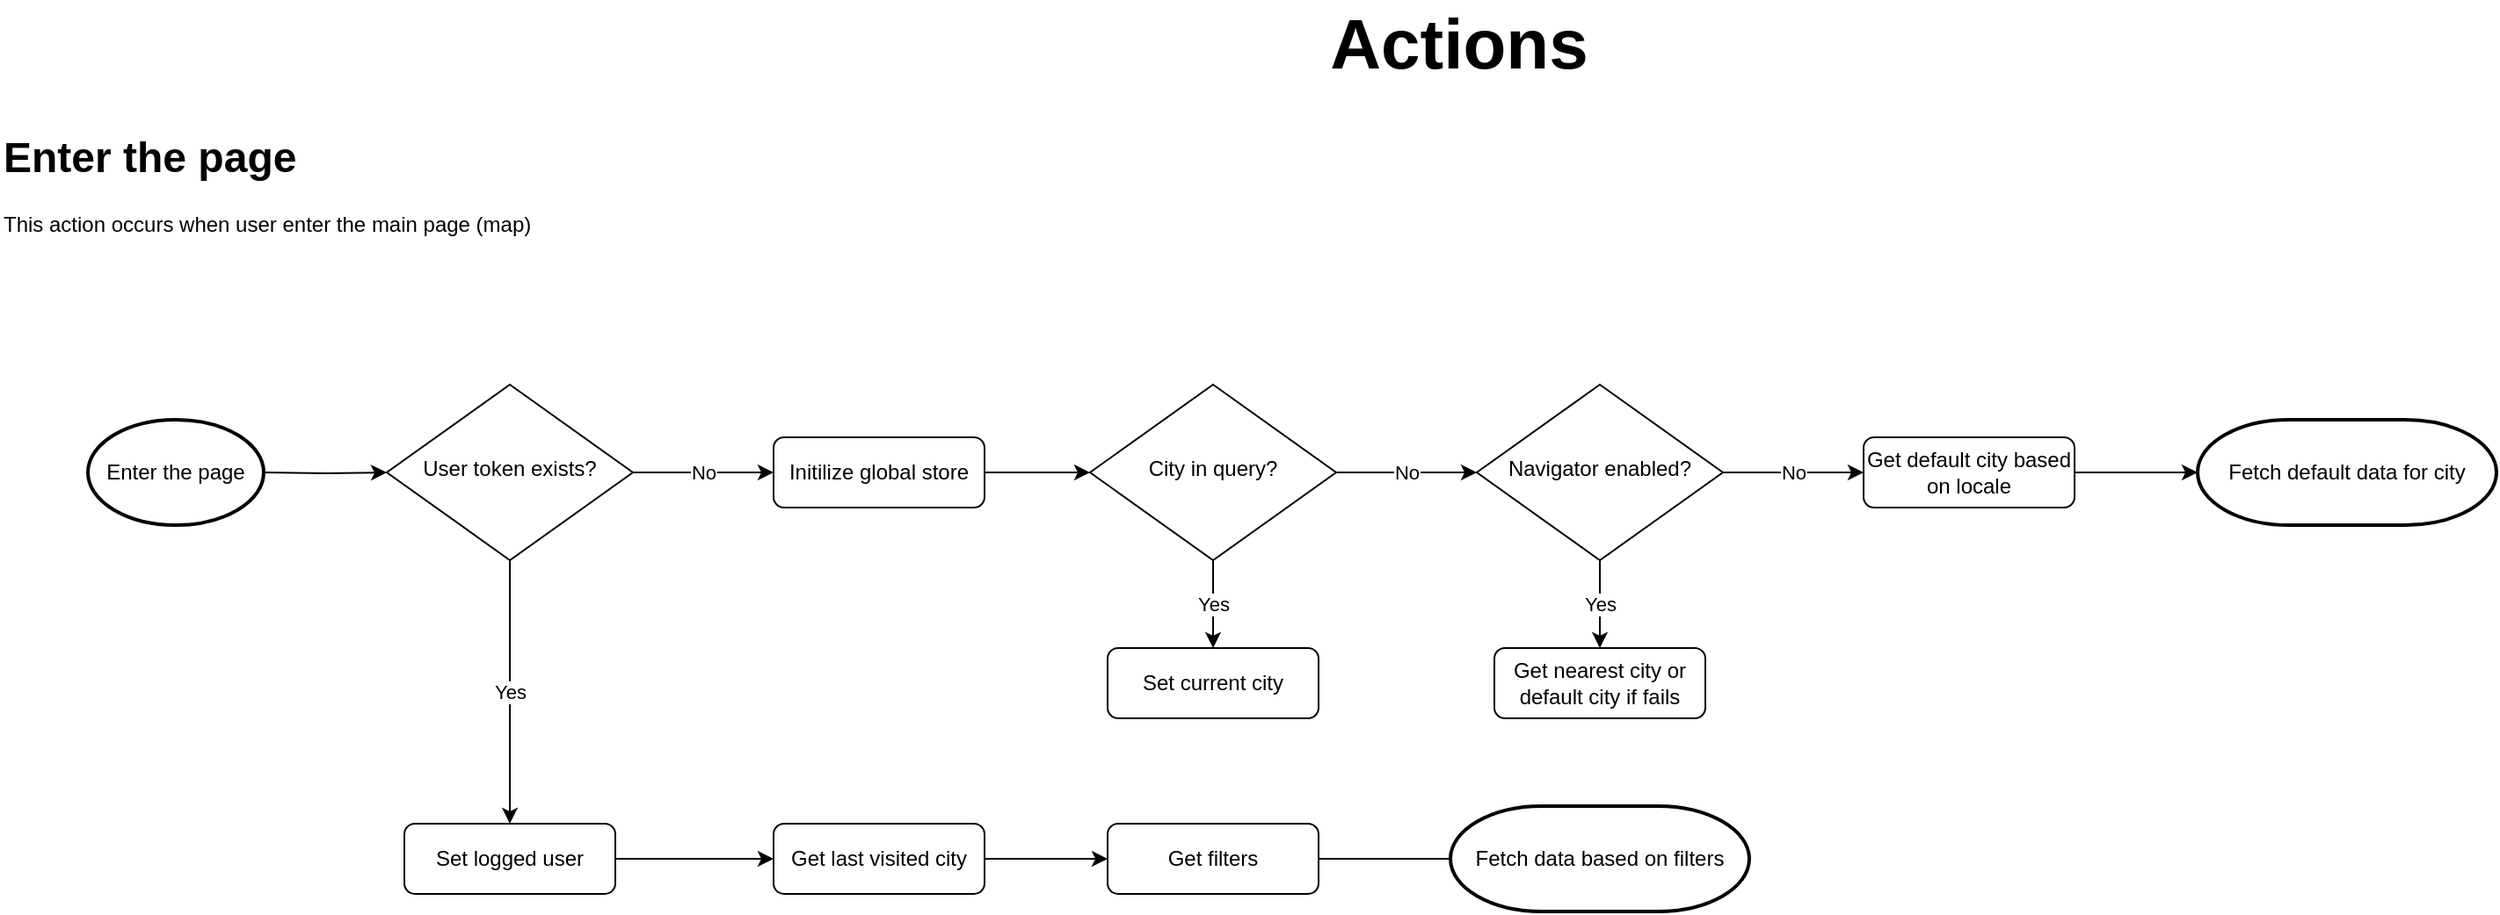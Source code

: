 <mxfile version="24.4.10" type="device">
  <diagram id="C5RBs43oDa-KdzZeNtuy" name="Page-1">
    <mxGraphModel dx="1750" dy="883" grid="1" gridSize="10" guides="1" tooltips="1" connect="1" arrows="1" fold="1" page="1" pageScale="1" pageWidth="827" pageHeight="1169" math="0" shadow="0">
      <root>
        <mxCell id="WIyWlLk6GJQsqaUBKTNV-0" />
        <mxCell id="WIyWlLk6GJQsqaUBKTNV-1" parent="WIyWlLk6GJQsqaUBKTNV-0" />
        <mxCell id="gbu5a8fio2I_UsqKPN-Q-2" style="edgeStyle=orthogonalEdgeStyle;rounded=0;orthogonalLoop=1;jettySize=auto;html=1;entryX=0;entryY=0.5;entryDx=0;entryDy=0;" edge="1" parent="WIyWlLk6GJQsqaUBKTNV-1" target="WIyWlLk6GJQsqaUBKTNV-10">
          <mxGeometry relative="1" as="geometry">
            <mxPoint x="200" y="270.0" as="sourcePoint" />
          </mxGeometry>
        </mxCell>
        <mxCell id="WIyWlLk6GJQsqaUBKTNV-10" value="User token exists?" style="rhombus;whiteSpace=wrap;html=1;shadow=0;fontFamily=Helvetica;fontSize=12;align=center;strokeWidth=1;spacing=6;spacingTop=-4;" parent="WIyWlLk6GJQsqaUBKTNV-1" vertex="1">
          <mxGeometry x="270" y="220" width="140" height="100" as="geometry" />
        </mxCell>
        <mxCell id="gbu5a8fio2I_UsqKPN-Q-20" style="edgeStyle=orthogonalEdgeStyle;rounded=0;orthogonalLoop=1;jettySize=auto;html=1;entryX=0;entryY=0.5;entryDx=0;entryDy=0;" edge="1" parent="WIyWlLk6GJQsqaUBKTNV-1" source="WIyWlLk6GJQsqaUBKTNV-11" target="gbu5a8fio2I_UsqKPN-Q-58">
          <mxGeometry relative="1" as="geometry" />
        </mxCell>
        <mxCell id="WIyWlLk6GJQsqaUBKTNV-11" value="Set logged user" style="rounded=1;whiteSpace=wrap;html=1;fontSize=12;glass=0;strokeWidth=1;shadow=0;" parent="WIyWlLk6GJQsqaUBKTNV-1" vertex="1">
          <mxGeometry x="280" y="470" width="120" height="40" as="geometry" />
        </mxCell>
        <mxCell id="gbu5a8fio2I_UsqKPN-Q-0" value="&lt;h1 style=&quot;margin-top: 0px;&quot;&gt;Enter the page&lt;/h1&gt;&lt;div&gt;This action occurs when user enter the main page (map)&lt;/div&gt;&lt;div&gt;&lt;br&gt;&lt;/div&gt;" style="text;html=1;whiteSpace=wrap;overflow=hidden;rounded=0;" vertex="1" parent="WIyWlLk6GJQsqaUBKTNV-1">
          <mxGeometry x="50" y="70" width="350" height="120" as="geometry" />
        </mxCell>
        <mxCell id="gbu5a8fio2I_UsqKPN-Q-1" value="&lt;b&gt;&lt;font style=&quot;font-size: 40px;&quot;&gt;Actions&lt;/font&gt;&lt;/b&gt;" style="text;html=1;align=center;verticalAlign=middle;whiteSpace=wrap;rounded=0;" vertex="1" parent="WIyWlLk6GJQsqaUBKTNV-1">
          <mxGeometry x="790" y="10" width="180" height="30" as="geometry" />
        </mxCell>
        <mxCell id="gbu5a8fio2I_UsqKPN-Q-24" style="edgeStyle=orthogonalEdgeStyle;rounded=0;orthogonalLoop=1;jettySize=auto;html=1;entryX=0;entryY=0.5;entryDx=0;entryDy=0;" edge="1" parent="WIyWlLk6GJQsqaUBKTNV-1" source="gbu5a8fio2I_UsqKPN-Q-4" target="gbu5a8fio2I_UsqKPN-Q-23">
          <mxGeometry relative="1" as="geometry" />
        </mxCell>
        <mxCell id="gbu5a8fio2I_UsqKPN-Q-4" value="Initilize global store" style="rounded=1;whiteSpace=wrap;html=1;fontSize=12;glass=0;strokeWidth=1;shadow=0;" vertex="1" parent="WIyWlLk6GJQsqaUBKTNV-1">
          <mxGeometry x="490" y="250" width="120" height="40" as="geometry" />
        </mxCell>
        <mxCell id="gbu5a8fio2I_UsqKPN-Q-9" value="" style="endArrow=classic;html=1;rounded=0;exitX=1;exitY=0.5;exitDx=0;exitDy=0;entryX=0;entryY=0.5;entryDx=0;entryDy=0;" edge="1" parent="WIyWlLk6GJQsqaUBKTNV-1" source="WIyWlLk6GJQsqaUBKTNV-10" target="gbu5a8fio2I_UsqKPN-Q-4">
          <mxGeometry relative="1" as="geometry">
            <mxPoint x="390" y="400" as="sourcePoint" />
            <mxPoint x="490" y="400" as="targetPoint" />
          </mxGeometry>
        </mxCell>
        <mxCell id="gbu5a8fio2I_UsqKPN-Q-10" value="No" style="edgeLabel;resizable=0;html=1;;align=center;verticalAlign=middle;" connectable="0" vertex="1" parent="gbu5a8fio2I_UsqKPN-Q-9">
          <mxGeometry relative="1" as="geometry" />
        </mxCell>
        <mxCell id="gbu5a8fio2I_UsqKPN-Q-12" value="" style="endArrow=classic;html=1;rounded=0;exitX=0.5;exitY=1;exitDx=0;exitDy=0;entryX=0.5;entryY=0;entryDx=0;entryDy=0;" edge="1" parent="WIyWlLk6GJQsqaUBKTNV-1" source="WIyWlLk6GJQsqaUBKTNV-10" target="WIyWlLk6GJQsqaUBKTNV-11">
          <mxGeometry relative="1" as="geometry">
            <mxPoint x="420" y="280" as="sourcePoint" />
            <mxPoint x="540" y="280" as="targetPoint" />
          </mxGeometry>
        </mxCell>
        <mxCell id="gbu5a8fio2I_UsqKPN-Q-13" value="Yes" style="edgeLabel;resizable=0;html=1;;align=center;verticalAlign=middle;" connectable="0" vertex="1" parent="gbu5a8fio2I_UsqKPN-Q-12">
          <mxGeometry relative="1" as="geometry" />
        </mxCell>
        <mxCell id="gbu5a8fio2I_UsqKPN-Q-18" value="Enter the page" style="strokeWidth=2;html=1;shape=mxgraph.flowchart.start_1;whiteSpace=wrap;" vertex="1" parent="WIyWlLk6GJQsqaUBKTNV-1">
          <mxGeometry x="100" y="240" width="100" height="60" as="geometry" />
        </mxCell>
        <mxCell id="gbu5a8fio2I_UsqKPN-Q-23" value="City in query?" style="rhombus;whiteSpace=wrap;html=1;shadow=0;fontFamily=Helvetica;fontSize=12;align=center;strokeWidth=1;spacing=6;spacingTop=-4;" vertex="1" parent="WIyWlLk6GJQsqaUBKTNV-1">
          <mxGeometry x="670" y="220" width="140" height="100" as="geometry" />
        </mxCell>
        <mxCell id="gbu5a8fio2I_UsqKPN-Q-29" value="" style="endArrow=classic;html=1;rounded=0;exitX=1;exitY=0.5;exitDx=0;exitDy=0;entryX=0;entryY=0.5;entryDx=0;entryDy=0;" edge="1" parent="WIyWlLk6GJQsqaUBKTNV-1" source="gbu5a8fio2I_UsqKPN-Q-23" target="gbu5a8fio2I_UsqKPN-Q-37">
          <mxGeometry relative="1" as="geometry">
            <mxPoint x="810" y="269.47" as="sourcePoint" />
            <mxPoint x="890" y="269.47" as="targetPoint" />
          </mxGeometry>
        </mxCell>
        <mxCell id="gbu5a8fio2I_UsqKPN-Q-30" value="No" style="edgeLabel;resizable=0;html=1;;align=center;verticalAlign=middle;" connectable="0" vertex="1" parent="gbu5a8fio2I_UsqKPN-Q-29">
          <mxGeometry relative="1" as="geometry" />
        </mxCell>
        <mxCell id="gbu5a8fio2I_UsqKPN-Q-31" value="Set current city" style="rounded=1;whiteSpace=wrap;html=1;fontSize=12;glass=0;strokeWidth=1;shadow=0;" vertex="1" parent="WIyWlLk6GJQsqaUBKTNV-1">
          <mxGeometry x="680" y="370" width="120" height="40" as="geometry" />
        </mxCell>
        <mxCell id="gbu5a8fio2I_UsqKPN-Q-34" value="" style="endArrow=classic;html=1;rounded=0;exitX=0.5;exitY=1;exitDx=0;exitDy=0;entryX=0.5;entryY=0;entryDx=0;entryDy=0;" edge="1" parent="WIyWlLk6GJQsqaUBKTNV-1" source="gbu5a8fio2I_UsqKPN-Q-23" target="gbu5a8fio2I_UsqKPN-Q-31">
          <mxGeometry relative="1" as="geometry">
            <mxPoint x="739.47" y="330" as="sourcePoint" />
            <mxPoint x="740" y="350" as="targetPoint" />
          </mxGeometry>
        </mxCell>
        <mxCell id="gbu5a8fio2I_UsqKPN-Q-35" value="Yes" style="edgeLabel;resizable=0;html=1;;align=center;verticalAlign=middle;" connectable="0" vertex="1" parent="gbu5a8fio2I_UsqKPN-Q-34">
          <mxGeometry relative="1" as="geometry" />
        </mxCell>
        <mxCell id="gbu5a8fio2I_UsqKPN-Q-37" value="Navigator enabled?" style="rhombus;whiteSpace=wrap;html=1;shadow=0;fontFamily=Helvetica;fontSize=12;align=center;strokeWidth=1;spacing=6;spacingTop=-4;" vertex="1" parent="WIyWlLk6GJQsqaUBKTNV-1">
          <mxGeometry x="890" y="220" width="140" height="100" as="geometry" />
        </mxCell>
        <mxCell id="gbu5a8fio2I_UsqKPN-Q-48" value="" style="endArrow=classic;html=1;rounded=0;exitX=0.5;exitY=1;exitDx=0;exitDy=0;entryX=0.5;entryY=0;entryDx=0;entryDy=0;" edge="1" parent="WIyWlLk6GJQsqaUBKTNV-1" source="gbu5a8fio2I_UsqKPN-Q-37" target="gbu5a8fio2I_UsqKPN-Q-51">
          <mxGeometry relative="1" as="geometry">
            <mxPoint x="920" y="400" as="sourcePoint" />
            <mxPoint x="960" y="350" as="targetPoint" />
          </mxGeometry>
        </mxCell>
        <mxCell id="gbu5a8fio2I_UsqKPN-Q-49" value="Yes" style="edgeLabel;resizable=0;html=1;;align=center;verticalAlign=middle;" connectable="0" vertex="1" parent="gbu5a8fio2I_UsqKPN-Q-48">
          <mxGeometry relative="1" as="geometry" />
        </mxCell>
        <mxCell id="gbu5a8fio2I_UsqKPN-Q-51" value="Get nearest city or default city if fails" style="rounded=1;whiteSpace=wrap;html=1;fontSize=12;glass=0;strokeWidth=1;shadow=0;" vertex="1" parent="WIyWlLk6GJQsqaUBKTNV-1">
          <mxGeometry x="900" y="370" width="120" height="40" as="geometry" />
        </mxCell>
        <mxCell id="gbu5a8fio2I_UsqKPN-Q-62" style="edgeStyle=orthogonalEdgeStyle;rounded=0;orthogonalLoop=1;jettySize=auto;html=1;entryX=0;entryY=0.5;entryDx=0;entryDy=0;" edge="1" parent="WIyWlLk6GJQsqaUBKTNV-1" source="gbu5a8fio2I_UsqKPN-Q-53">
          <mxGeometry relative="1" as="geometry">
            <mxPoint x="1300" y="270" as="targetPoint" />
          </mxGeometry>
        </mxCell>
        <mxCell id="gbu5a8fio2I_UsqKPN-Q-53" value="Get default city based on locale" style="rounded=1;whiteSpace=wrap;html=1;fontSize=12;glass=0;strokeWidth=1;shadow=0;" vertex="1" parent="WIyWlLk6GJQsqaUBKTNV-1">
          <mxGeometry x="1110" y="250" width="120" height="40" as="geometry" />
        </mxCell>
        <mxCell id="gbu5a8fio2I_UsqKPN-Q-55" value="" style="endArrow=classic;html=1;rounded=0;exitX=1;exitY=0.5;exitDx=0;exitDy=0;entryX=0;entryY=0.5;entryDx=0;entryDy=0;" edge="1" parent="WIyWlLk6GJQsqaUBKTNV-1" source="gbu5a8fio2I_UsqKPN-Q-37" target="gbu5a8fio2I_UsqKPN-Q-53">
          <mxGeometry relative="1" as="geometry">
            <mxPoint x="820" y="280" as="sourcePoint" />
            <mxPoint x="900" y="280" as="targetPoint" />
          </mxGeometry>
        </mxCell>
        <mxCell id="gbu5a8fio2I_UsqKPN-Q-56" value="No" style="edgeLabel;resizable=0;html=1;;align=center;verticalAlign=middle;" connectable="0" vertex="1" parent="gbu5a8fio2I_UsqKPN-Q-55">
          <mxGeometry relative="1" as="geometry" />
        </mxCell>
        <mxCell id="gbu5a8fio2I_UsqKPN-Q-64" style="edgeStyle=orthogonalEdgeStyle;rounded=0;orthogonalLoop=1;jettySize=auto;html=1;entryX=0;entryY=0.5;entryDx=0;entryDy=0;" edge="1" parent="WIyWlLk6GJQsqaUBKTNV-1" source="gbu5a8fio2I_UsqKPN-Q-57">
          <mxGeometry relative="1" as="geometry">
            <mxPoint x="900" y="490" as="targetPoint" />
          </mxGeometry>
        </mxCell>
        <mxCell id="gbu5a8fio2I_UsqKPN-Q-57" value="Get filters" style="rounded=1;whiteSpace=wrap;html=1;fontSize=12;glass=0;strokeWidth=1;shadow=0;" vertex="1" parent="WIyWlLk6GJQsqaUBKTNV-1">
          <mxGeometry x="680" y="470" width="120" height="40" as="geometry" />
        </mxCell>
        <mxCell id="gbu5a8fio2I_UsqKPN-Q-59" style="edgeStyle=orthogonalEdgeStyle;rounded=0;orthogonalLoop=1;jettySize=auto;html=1;entryX=0;entryY=0.5;entryDx=0;entryDy=0;" edge="1" parent="WIyWlLk6GJQsqaUBKTNV-1" source="gbu5a8fio2I_UsqKPN-Q-58" target="gbu5a8fio2I_UsqKPN-Q-57">
          <mxGeometry relative="1" as="geometry" />
        </mxCell>
        <mxCell id="gbu5a8fio2I_UsqKPN-Q-58" value="Get last visited city" style="rounded=1;whiteSpace=wrap;html=1;fontSize=12;glass=0;strokeWidth=1;shadow=0;" vertex="1" parent="WIyWlLk6GJQsqaUBKTNV-1">
          <mxGeometry x="490" y="470" width="120" height="40" as="geometry" />
        </mxCell>
        <mxCell id="gbu5a8fio2I_UsqKPN-Q-65" value="Fetch data based on filters" style="strokeWidth=2;html=1;shape=mxgraph.flowchart.terminator;whiteSpace=wrap;" vertex="1" parent="WIyWlLk6GJQsqaUBKTNV-1">
          <mxGeometry x="875" y="460" width="170" height="60" as="geometry" />
        </mxCell>
        <mxCell id="gbu5a8fio2I_UsqKPN-Q-66" value="Fetch default data for city" style="strokeWidth=2;html=1;shape=mxgraph.flowchart.terminator;whiteSpace=wrap;" vertex="1" parent="WIyWlLk6GJQsqaUBKTNV-1">
          <mxGeometry x="1300" y="240" width="170" height="60" as="geometry" />
        </mxCell>
      </root>
    </mxGraphModel>
  </diagram>
</mxfile>
